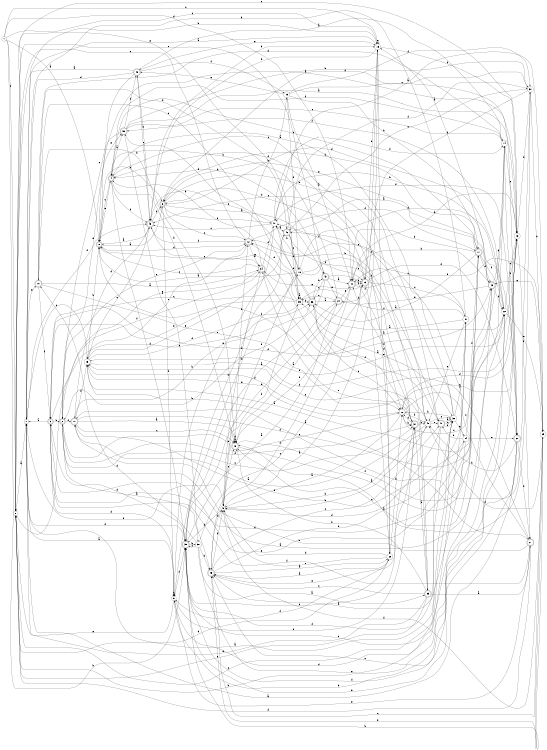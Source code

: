 digraph n41_8 {
__start0 [label="" shape="none"];

rankdir=LR;
size="8,5";

s0 [style="filled", color="black", fillcolor="white" shape="circle", label="0"];
s1 [style="filled", color="black", fillcolor="white" shape="circle", label="1"];
s2 [style="rounded,filled", color="black", fillcolor="white" shape="doublecircle", label="2"];
s3 [style="rounded,filled", color="black", fillcolor="white" shape="doublecircle", label="3"];
s4 [style="rounded,filled", color="black", fillcolor="white" shape="doublecircle", label="4"];
s5 [style="filled", color="black", fillcolor="white" shape="circle", label="5"];
s6 [style="rounded,filled", color="black", fillcolor="white" shape="doublecircle", label="6"];
s7 [style="filled", color="black", fillcolor="white" shape="circle", label="7"];
s8 [style="rounded,filled", color="black", fillcolor="white" shape="doublecircle", label="8"];
s9 [style="filled", color="black", fillcolor="white" shape="circle", label="9"];
s10 [style="rounded,filled", color="black", fillcolor="white" shape="doublecircle", label="10"];
s11 [style="rounded,filled", color="black", fillcolor="white" shape="doublecircle", label="11"];
s12 [style="rounded,filled", color="black", fillcolor="white" shape="doublecircle", label="12"];
s13 [style="rounded,filled", color="black", fillcolor="white" shape="doublecircle", label="13"];
s14 [style="filled", color="black", fillcolor="white" shape="circle", label="14"];
s15 [style="filled", color="black", fillcolor="white" shape="circle", label="15"];
s16 [style="filled", color="black", fillcolor="white" shape="circle", label="16"];
s17 [style="rounded,filled", color="black", fillcolor="white" shape="doublecircle", label="17"];
s18 [style="filled", color="black", fillcolor="white" shape="circle", label="18"];
s19 [style="filled", color="black", fillcolor="white" shape="circle", label="19"];
s20 [style="rounded,filled", color="black", fillcolor="white" shape="doublecircle", label="20"];
s21 [style="rounded,filled", color="black", fillcolor="white" shape="doublecircle", label="21"];
s22 [style="filled", color="black", fillcolor="white" shape="circle", label="22"];
s23 [style="rounded,filled", color="black", fillcolor="white" shape="doublecircle", label="23"];
s24 [style="filled", color="black", fillcolor="white" shape="circle", label="24"];
s25 [style="filled", color="black", fillcolor="white" shape="circle", label="25"];
s26 [style="filled", color="black", fillcolor="white" shape="circle", label="26"];
s27 [style="rounded,filled", color="black", fillcolor="white" shape="doublecircle", label="27"];
s28 [style="filled", color="black", fillcolor="white" shape="circle", label="28"];
s29 [style="filled", color="black", fillcolor="white" shape="circle", label="29"];
s30 [style="filled", color="black", fillcolor="white" shape="circle", label="30"];
s31 [style="filled", color="black", fillcolor="white" shape="circle", label="31"];
s32 [style="filled", color="black", fillcolor="white" shape="circle", label="32"];
s33 [style="rounded,filled", color="black", fillcolor="white" shape="doublecircle", label="33"];
s34 [style="rounded,filled", color="black", fillcolor="white" shape="doublecircle", label="34"];
s35 [style="filled", color="black", fillcolor="white" shape="circle", label="35"];
s36 [style="rounded,filled", color="black", fillcolor="white" shape="doublecircle", label="36"];
s37 [style="rounded,filled", color="black", fillcolor="white" shape="doublecircle", label="37"];
s38 [style="filled", color="black", fillcolor="white" shape="circle", label="38"];
s39 [style="rounded,filled", color="black", fillcolor="white" shape="doublecircle", label="39"];
s40 [style="filled", color="black", fillcolor="white" shape="circle", label="40"];
s41 [style="rounded,filled", color="black", fillcolor="white" shape="doublecircle", label="41"];
s42 [style="rounded,filled", color="black", fillcolor="white" shape="doublecircle", label="42"];
s43 [style="rounded,filled", color="black", fillcolor="white" shape="doublecircle", label="43"];
s44 [style="rounded,filled", color="black", fillcolor="white" shape="doublecircle", label="44"];
s45 [style="rounded,filled", color="black", fillcolor="white" shape="doublecircle", label="45"];
s46 [style="rounded,filled", color="black", fillcolor="white" shape="doublecircle", label="46"];
s47 [style="filled", color="black", fillcolor="white" shape="circle", label="47"];
s48 [style="rounded,filled", color="black", fillcolor="white" shape="doublecircle", label="48"];
s49 [style="rounded,filled", color="black", fillcolor="white" shape="doublecircle", label="49"];
s50 [style="rounded,filled", color="black", fillcolor="white" shape="doublecircle", label="50"];
s0 -> s7 [label="a"];
s0 -> s32 [label="b"];
s0 -> s16 [label="c"];
s0 -> s28 [label="d"];
s0 -> s42 [label="e"];
s0 -> s34 [label="f"];
s1 -> s8 [label="a"];
s1 -> s39 [label="b"];
s1 -> s19 [label="c"];
s1 -> s44 [label="d"];
s1 -> s35 [label="e"];
s1 -> s0 [label="f"];
s2 -> s45 [label="a"];
s2 -> s26 [label="b"];
s2 -> s37 [label="c"];
s2 -> s37 [label="d"];
s2 -> s12 [label="e"];
s2 -> s11 [label="f"];
s3 -> s7 [label="a"];
s3 -> s2 [label="b"];
s3 -> s36 [label="c"];
s3 -> s9 [label="d"];
s3 -> s17 [label="e"];
s3 -> s23 [label="f"];
s4 -> s50 [label="a"];
s4 -> s48 [label="b"];
s4 -> s40 [label="c"];
s4 -> s39 [label="d"];
s4 -> s8 [label="e"];
s4 -> s43 [label="f"];
s5 -> s19 [label="a"];
s5 -> s40 [label="b"];
s5 -> s48 [label="c"];
s5 -> s39 [label="d"];
s5 -> s7 [label="e"];
s5 -> s25 [label="f"];
s6 -> s42 [label="a"];
s6 -> s41 [label="b"];
s6 -> s12 [label="c"];
s6 -> s13 [label="d"];
s6 -> s47 [label="e"];
s6 -> s9 [label="f"];
s7 -> s32 [label="a"];
s7 -> s19 [label="b"];
s7 -> s15 [label="c"];
s7 -> s39 [label="d"];
s7 -> s10 [label="e"];
s7 -> s43 [label="f"];
s8 -> s6 [label="a"];
s8 -> s6 [label="b"];
s8 -> s4 [label="c"];
s8 -> s12 [label="d"];
s8 -> s50 [label="e"];
s8 -> s33 [label="f"];
s9 -> s7 [label="a"];
s9 -> s22 [label="b"];
s9 -> s9 [label="c"];
s9 -> s37 [label="d"];
s9 -> s0 [label="e"];
s9 -> s39 [label="f"];
s10 -> s34 [label="a"];
s10 -> s48 [label="b"];
s10 -> s35 [label="c"];
s10 -> s46 [label="d"];
s10 -> s26 [label="e"];
s10 -> s3 [label="f"];
s11 -> s48 [label="a"];
s11 -> s36 [label="b"];
s11 -> s48 [label="c"];
s11 -> s15 [label="d"];
s11 -> s17 [label="e"];
s11 -> s23 [label="f"];
s12 -> s34 [label="a"];
s12 -> s29 [label="b"];
s12 -> s0 [label="c"];
s12 -> s17 [label="d"];
s12 -> s15 [label="e"];
s12 -> s43 [label="f"];
s13 -> s28 [label="a"];
s13 -> s19 [label="b"];
s13 -> s31 [label="c"];
s13 -> s27 [label="d"];
s13 -> s34 [label="e"];
s13 -> s47 [label="f"];
s14 -> s49 [label="a"];
s14 -> s27 [label="b"];
s14 -> s48 [label="c"];
s14 -> s10 [label="d"];
s14 -> s16 [label="e"];
s14 -> s4 [label="f"];
s15 -> s24 [label="a"];
s15 -> s8 [label="b"];
s15 -> s43 [label="c"];
s15 -> s16 [label="d"];
s15 -> s46 [label="e"];
s15 -> s35 [label="f"];
s16 -> s8 [label="a"];
s16 -> s44 [label="b"];
s16 -> s26 [label="c"];
s16 -> s30 [label="d"];
s16 -> s15 [label="e"];
s16 -> s21 [label="f"];
s17 -> s36 [label="a"];
s17 -> s44 [label="b"];
s17 -> s4 [label="c"];
s17 -> s23 [label="d"];
s17 -> s6 [label="e"];
s17 -> s22 [label="f"];
s18 -> s8 [label="a"];
s18 -> s47 [label="b"];
s18 -> s37 [label="c"];
s18 -> s27 [label="d"];
s18 -> s5 [label="e"];
s18 -> s41 [label="f"];
s19 -> s7 [label="a"];
s19 -> s43 [label="b"];
s19 -> s0 [label="c"];
s19 -> s28 [label="d"];
s19 -> s19 [label="e"];
s19 -> s16 [label="f"];
s20 -> s39 [label="a"];
s20 -> s4 [label="b"];
s20 -> s35 [label="c"];
s20 -> s39 [label="d"];
s20 -> s44 [label="e"];
s20 -> s19 [label="f"];
s21 -> s15 [label="a"];
s21 -> s11 [label="b"];
s21 -> s15 [label="c"];
s21 -> s0 [label="d"];
s21 -> s9 [label="e"];
s21 -> s3 [label="f"];
s22 -> s2 [label="a"];
s22 -> s16 [label="b"];
s22 -> s26 [label="c"];
s22 -> s6 [label="d"];
s22 -> s25 [label="e"];
s22 -> s50 [label="f"];
s23 -> s19 [label="a"];
s23 -> s6 [label="b"];
s23 -> s39 [label="c"];
s23 -> s14 [label="d"];
s23 -> s20 [label="e"];
s23 -> s22 [label="f"];
s24 -> s45 [label="a"];
s24 -> s41 [label="b"];
s24 -> s12 [label="c"];
s24 -> s3 [label="d"];
s24 -> s27 [label="e"];
s24 -> s17 [label="f"];
s25 -> s47 [label="a"];
s25 -> s39 [label="b"];
s25 -> s45 [label="c"];
s25 -> s45 [label="d"];
s25 -> s23 [label="e"];
s25 -> s40 [label="f"];
s26 -> s5 [label="a"];
s26 -> s37 [label="b"];
s26 -> s21 [label="c"];
s26 -> s16 [label="d"];
s26 -> s15 [label="e"];
s26 -> s40 [label="f"];
s27 -> s7 [label="a"];
s27 -> s40 [label="b"];
s27 -> s45 [label="c"];
s27 -> s21 [label="d"];
s27 -> s39 [label="e"];
s27 -> s47 [label="f"];
s28 -> s45 [label="a"];
s28 -> s26 [label="b"];
s28 -> s43 [label="c"];
s28 -> s5 [label="d"];
s28 -> s5 [label="e"];
s28 -> s9 [label="f"];
s29 -> s44 [label="a"];
s29 -> s17 [label="b"];
s29 -> s27 [label="c"];
s29 -> s18 [label="d"];
s29 -> s49 [label="e"];
s29 -> s30 [label="f"];
s30 -> s48 [label="a"];
s30 -> s25 [label="b"];
s30 -> s46 [label="c"];
s30 -> s6 [label="d"];
s30 -> s11 [label="e"];
s30 -> s13 [label="f"];
s31 -> s36 [label="a"];
s31 -> s7 [label="b"];
s31 -> s44 [label="c"];
s31 -> s9 [label="d"];
s31 -> s40 [label="e"];
s31 -> s35 [label="f"];
s32 -> s4 [label="a"];
s32 -> s26 [label="b"];
s32 -> s0 [label="c"];
s32 -> s46 [label="d"];
s32 -> s24 [label="e"];
s32 -> s31 [label="f"];
s33 -> s21 [label="a"];
s33 -> s48 [label="b"];
s33 -> s45 [label="c"];
s33 -> s7 [label="d"];
s33 -> s0 [label="e"];
s33 -> s4 [label="f"];
s34 -> s22 [label="a"];
s34 -> s4 [label="b"];
s34 -> s8 [label="c"];
s34 -> s5 [label="d"];
s34 -> s2 [label="e"];
s34 -> s47 [label="f"];
s35 -> s35 [label="a"];
s35 -> s36 [label="b"];
s35 -> s3 [label="c"];
s35 -> s12 [label="d"];
s35 -> s3 [label="e"];
s35 -> s5 [label="f"];
s36 -> s20 [label="a"];
s36 -> s42 [label="b"];
s36 -> s26 [label="c"];
s36 -> s47 [label="d"];
s36 -> s32 [label="e"];
s36 -> s43 [label="f"];
s37 -> s33 [label="a"];
s37 -> s40 [label="b"];
s37 -> s8 [label="c"];
s37 -> s26 [label="d"];
s37 -> s34 [label="e"];
s37 -> s44 [label="f"];
s38 -> s33 [label="a"];
s38 -> s45 [label="b"];
s38 -> s13 [label="c"];
s38 -> s10 [label="d"];
s38 -> s22 [label="e"];
s38 -> s39 [label="f"];
s39 -> s20 [label="a"];
s39 -> s38 [label="b"];
s39 -> s37 [label="c"];
s39 -> s3 [label="d"];
s39 -> s18 [label="e"];
s39 -> s16 [label="f"];
s40 -> s11 [label="a"];
s40 -> s5 [label="b"];
s40 -> s32 [label="c"];
s40 -> s15 [label="d"];
s40 -> s41 [label="e"];
s40 -> s35 [label="f"];
s41 -> s32 [label="a"];
s41 -> s12 [label="b"];
s41 -> s32 [label="c"];
s41 -> s5 [label="d"];
s41 -> s32 [label="e"];
s41 -> s39 [label="f"];
s42 -> s44 [label="a"];
s42 -> s2 [label="b"];
s42 -> s36 [label="c"];
s42 -> s4 [label="d"];
s42 -> s20 [label="e"];
s42 -> s26 [label="f"];
s43 -> s8 [label="a"];
s43 -> s19 [label="b"];
s43 -> s34 [label="c"];
s43 -> s11 [label="d"];
s43 -> s49 [label="e"];
s43 -> s6 [label="f"];
s44 -> s48 [label="a"];
s44 -> s23 [label="b"];
s44 -> s13 [label="c"];
s44 -> s13 [label="d"];
s44 -> s25 [label="e"];
s44 -> s45 [label="f"];
s45 -> s28 [label="a"];
s45 -> s31 [label="b"];
s45 -> s41 [label="c"];
s45 -> s5 [label="d"];
s45 -> s37 [label="e"];
s45 -> s5 [label="f"];
s46 -> s17 [label="a"];
s46 -> s9 [label="b"];
s46 -> s18 [label="c"];
s46 -> s13 [label="d"];
s46 -> s35 [label="e"];
s46 -> s30 [label="f"];
s47 -> s46 [label="a"];
s47 -> s22 [label="b"];
s47 -> s43 [label="c"];
s47 -> s50 [label="d"];
s47 -> s9 [label="e"];
s47 -> s14 [label="f"];
s48 -> s14 [label="a"];
s48 -> s12 [label="b"];
s48 -> s48 [label="c"];
s48 -> s48 [label="d"];
s48 -> s13 [label="e"];
s48 -> s23 [label="f"];
s49 -> s0 [label="a"];
s49 -> s43 [label="b"];
s49 -> s2 [label="c"];
s49 -> s7 [label="d"];
s49 -> s19 [label="e"];
s49 -> s29 [label="f"];
s50 -> s16 [label="a"];
s50 -> s30 [label="b"];
s50 -> s14 [label="c"];
s50 -> s49 [label="d"];
s50 -> s2 [label="e"];
s50 -> s38 [label="f"];

}
